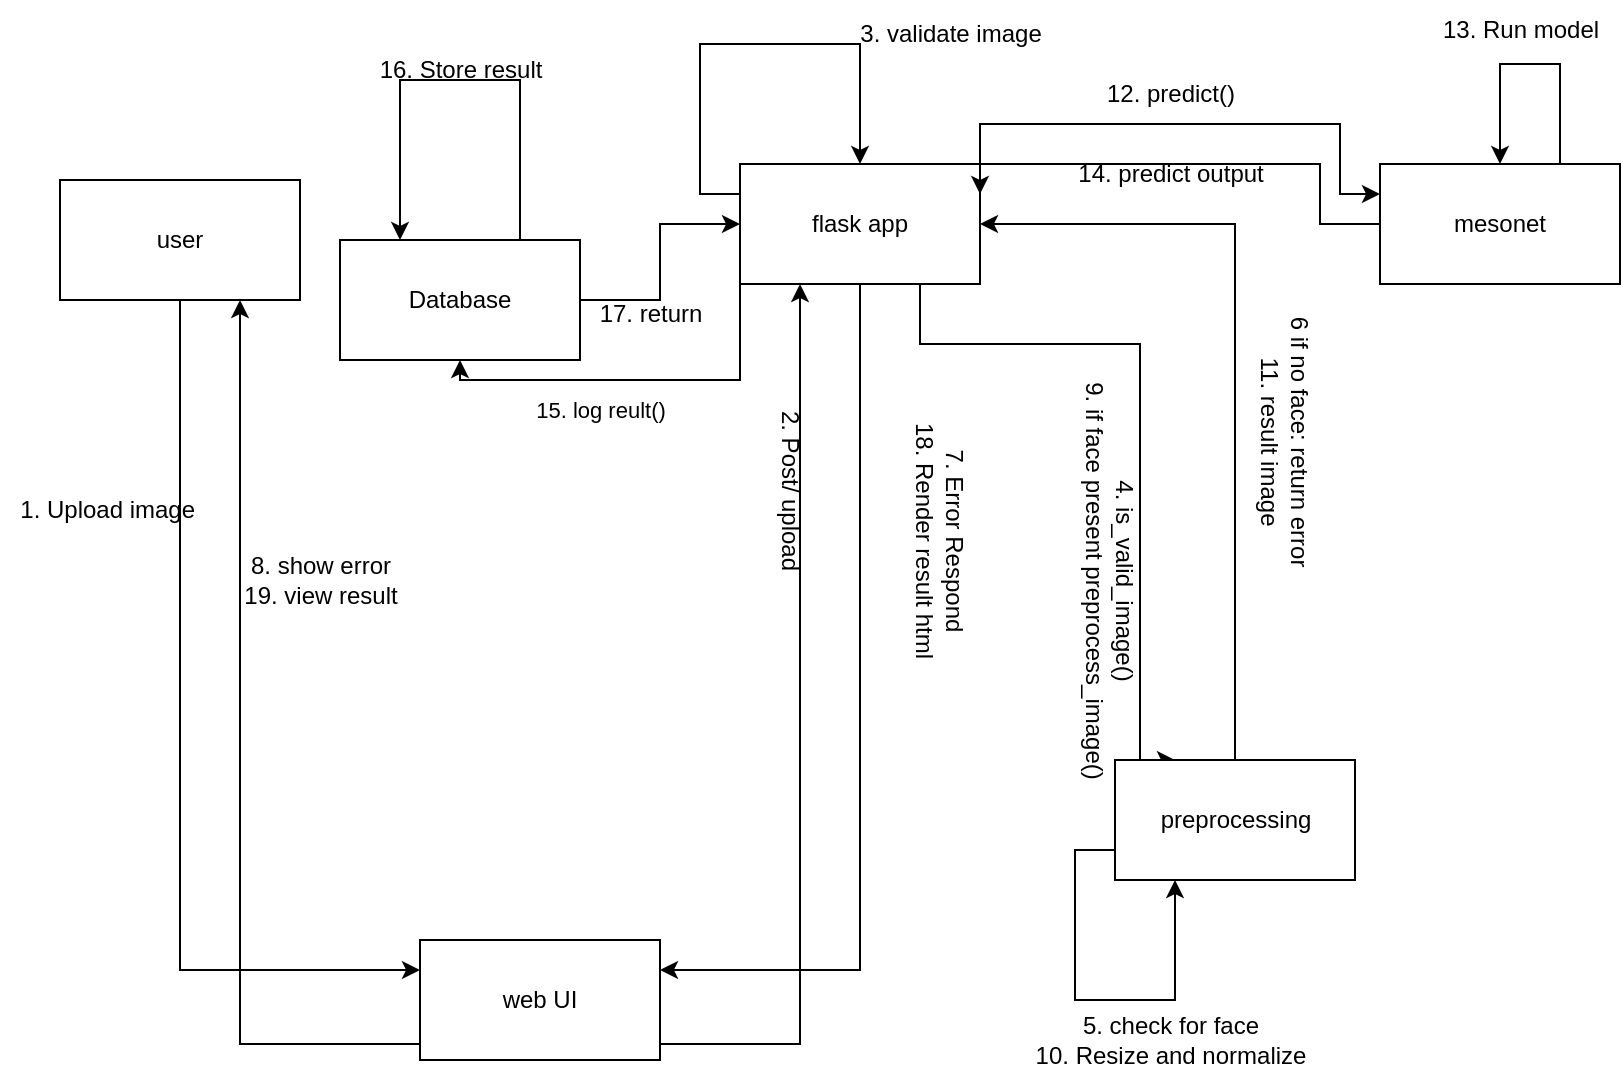 <mxfile version="26.2.15">
  <diagram name="Page-1" id="a0YaeQ-cJHSg9TMM1CO-">
    <mxGraphModel dx="1509" dy="813" grid="1" gridSize="10" guides="1" tooltips="1" connect="1" arrows="1" fold="1" page="1" pageScale="1" pageWidth="850" pageHeight="1100" math="0" shadow="0">
      <root>
        <mxCell id="0" />
        <mxCell id="1" parent="0" />
        <mxCell id="Q1xWWe5gVkU9xOkcU2ef-9" style="edgeStyle=orthogonalEdgeStyle;rounded=0;orthogonalLoop=1;jettySize=auto;html=1;exitX=0.5;exitY=1;exitDx=0;exitDy=0;entryX=0;entryY=0.25;entryDx=0;entryDy=0;" parent="1" source="Q1xWWe5gVkU9xOkcU2ef-1" target="Q1xWWe5gVkU9xOkcU2ef-2" edge="1">
          <mxGeometry relative="1" as="geometry" />
        </mxCell>
        <mxCell id="Q1xWWe5gVkU9xOkcU2ef-1" value="user" style="rounded=0;whiteSpace=wrap;html=1;" parent="1" vertex="1">
          <mxGeometry x="-100" y="420" width="120" height="60" as="geometry" />
        </mxCell>
        <mxCell id="Q1xWWe5gVkU9xOkcU2ef-10" style="edgeStyle=orthogonalEdgeStyle;rounded=0;orthogonalLoop=1;jettySize=auto;html=1;exitX=0.25;exitY=0;exitDx=0;exitDy=0;entryX=0.75;entryY=1;entryDx=0;entryDy=0;" parent="1" source="Q1xWWe5gVkU9xOkcU2ef-2" target="Q1xWWe5gVkU9xOkcU2ef-1" edge="1">
          <mxGeometry relative="1" as="geometry">
            <Array as="points">
              <mxPoint x="100" y="852" />
              <mxPoint y="852" />
            </Array>
          </mxGeometry>
        </mxCell>
        <mxCell id="Q1xWWe5gVkU9xOkcU2ef-11" style="edgeStyle=orthogonalEdgeStyle;rounded=0;orthogonalLoop=1;jettySize=auto;html=1;exitX=0.75;exitY=0;exitDx=0;exitDy=0;entryX=0.25;entryY=1;entryDx=0;entryDy=0;" parent="1" source="Q1xWWe5gVkU9xOkcU2ef-2" target="Q1xWWe5gVkU9xOkcU2ef-3" edge="1">
          <mxGeometry relative="1" as="geometry">
            <Array as="points">
              <mxPoint x="160" y="852" />
              <mxPoint x="270" y="852" />
            </Array>
          </mxGeometry>
        </mxCell>
        <mxCell id="Q1xWWe5gVkU9xOkcU2ef-2" value="web UI" style="rounded=0;whiteSpace=wrap;html=1;" parent="1" vertex="1">
          <mxGeometry x="80" y="800" width="120" height="60" as="geometry" />
        </mxCell>
        <mxCell id="Q1xWWe5gVkU9xOkcU2ef-12" style="edgeStyle=orthogonalEdgeStyle;rounded=0;orthogonalLoop=1;jettySize=auto;html=1;exitX=0.5;exitY=1;exitDx=0;exitDy=0;entryX=1;entryY=0.25;entryDx=0;entryDy=0;" parent="1" source="Q1xWWe5gVkU9xOkcU2ef-3" target="Q1xWWe5gVkU9xOkcU2ef-2" edge="1">
          <mxGeometry relative="1" as="geometry" />
        </mxCell>
        <mxCell id="Q1xWWe5gVkU9xOkcU2ef-13" style="edgeStyle=orthogonalEdgeStyle;rounded=0;orthogonalLoop=1;jettySize=auto;html=1;exitX=0.75;exitY=1;exitDx=0;exitDy=0;entryX=0.25;entryY=0;entryDx=0;entryDy=0;" parent="1" source="Q1xWWe5gVkU9xOkcU2ef-3" target="Q1xWWe5gVkU9xOkcU2ef-4" edge="1">
          <mxGeometry relative="1" as="geometry">
            <Array as="points">
              <mxPoint x="330" y="502" />
              <mxPoint x="440" y="502" />
            </Array>
          </mxGeometry>
        </mxCell>
        <mxCell id="Q1xWWe5gVkU9xOkcU2ef-29" style="edgeStyle=orthogonalEdgeStyle;rounded=0;orthogonalLoop=1;jettySize=auto;html=1;exitX=1;exitY=0;exitDx=0;exitDy=0;entryX=0;entryY=0.25;entryDx=0;entryDy=0;" parent="1" source="Q1xWWe5gVkU9xOkcU2ef-3" target="Q1xWWe5gVkU9xOkcU2ef-5" edge="1">
          <mxGeometry relative="1" as="geometry">
            <Array as="points">
              <mxPoint x="360" y="392" />
              <mxPoint x="540" y="392" />
              <mxPoint x="540" y="427" />
            </Array>
          </mxGeometry>
        </mxCell>
        <mxCell id="Q1xWWe5gVkU9xOkcU2ef-35" style="edgeStyle=orthogonalEdgeStyle;rounded=0;orthogonalLoop=1;jettySize=auto;html=1;exitX=0;exitY=1;exitDx=0;exitDy=0;entryX=0.5;entryY=1;entryDx=0;entryDy=0;" parent="1" source="Q1xWWe5gVkU9xOkcU2ef-3" target="Q1xWWe5gVkU9xOkcU2ef-8" edge="1">
          <mxGeometry relative="1" as="geometry">
            <mxPoint x="205" y="633.0" as="sourcePoint" />
            <Array as="points">
              <mxPoint x="240" y="520" />
              <mxPoint x="100" y="520" />
            </Array>
          </mxGeometry>
        </mxCell>
        <mxCell id="Q1xWWe5gVkU9xOkcU2ef-3" value="flask app" style="rounded=0;whiteSpace=wrap;html=1;" parent="1" vertex="1">
          <mxGeometry x="240" y="412" width="120" height="60" as="geometry" />
        </mxCell>
        <mxCell id="Q1xWWe5gVkU9xOkcU2ef-14" style="edgeStyle=orthogonalEdgeStyle;rounded=0;orthogonalLoop=1;jettySize=auto;html=1;exitX=0.5;exitY=0;exitDx=0;exitDy=0;entryX=1;entryY=0.5;entryDx=0;entryDy=0;" parent="1" source="Q1xWWe5gVkU9xOkcU2ef-4" target="Q1xWWe5gVkU9xOkcU2ef-3" edge="1">
          <mxGeometry relative="1" as="geometry" />
        </mxCell>
        <mxCell id="Q1xWWe5gVkU9xOkcU2ef-4" value="preprocessing" style="rounded=0;whiteSpace=wrap;html=1;" parent="1" vertex="1">
          <mxGeometry x="427.5" y="710" width="120" height="60" as="geometry" />
        </mxCell>
        <mxCell id="Q1xWWe5gVkU9xOkcU2ef-31" style="edgeStyle=orthogonalEdgeStyle;rounded=0;orthogonalLoop=1;jettySize=auto;html=1;exitX=0;exitY=0.5;exitDx=0;exitDy=0;entryX=1;entryY=0.25;entryDx=0;entryDy=0;" parent="1" source="Q1xWWe5gVkU9xOkcU2ef-5" target="Q1xWWe5gVkU9xOkcU2ef-3" edge="1">
          <mxGeometry relative="1" as="geometry">
            <Array as="points">
              <mxPoint x="530" y="442" />
              <mxPoint x="530" y="412" />
              <mxPoint x="360" y="412" />
            </Array>
          </mxGeometry>
        </mxCell>
        <mxCell id="Q1xWWe5gVkU9xOkcU2ef-5" value="mesonet" style="rounded=0;whiteSpace=wrap;html=1;" parent="1" vertex="1">
          <mxGeometry x="560" y="412" width="120" height="60" as="geometry" />
        </mxCell>
        <mxCell id="Q1xWWe5gVkU9xOkcU2ef-36" style="edgeStyle=orthogonalEdgeStyle;rounded=0;orthogonalLoop=1;jettySize=auto;html=1;exitX=1;exitY=0.5;exitDx=0;exitDy=0;entryX=0;entryY=0.5;entryDx=0;entryDy=0;" parent="1" source="Q1xWWe5gVkU9xOkcU2ef-8" target="Q1xWWe5gVkU9xOkcU2ef-3" edge="1">
          <mxGeometry relative="1" as="geometry">
            <mxPoint x="90" y="540" as="sourcePoint" />
            <mxPoint x="260" y="472.0" as="targetPoint" />
          </mxGeometry>
        </mxCell>
        <mxCell id="Q1xWWe5gVkU9xOkcU2ef-8" value="Database" style="rounded=0;whiteSpace=wrap;html=1;" parent="1" vertex="1">
          <mxGeometry x="40" y="450" width="120" height="60" as="geometry" />
        </mxCell>
        <mxCell id="Q1xWWe5gVkU9xOkcU2ef-19" value="1. Upload image&amp;nbsp;" style="text;html=1;align=center;verticalAlign=middle;resizable=0;points=[];autosize=1;strokeColor=none;fillColor=none;" parent="1" vertex="1">
          <mxGeometry x="-130" y="570" width="110" height="30" as="geometry" />
        </mxCell>
        <mxCell id="Q1xWWe5gVkU9xOkcU2ef-20" value="8. show error&lt;div&gt;19. view result&lt;/div&gt;" style="text;html=1;align=center;verticalAlign=middle;resizable=0;points=[];autosize=1;strokeColor=none;fillColor=none;" parent="1" vertex="1">
          <mxGeometry x="-20" y="600" width="100" height="40" as="geometry" />
        </mxCell>
        <mxCell id="Q1xWWe5gVkU9xOkcU2ef-21" value="2. Post/ upload" style="text;html=1;align=center;verticalAlign=middle;resizable=0;points=[];autosize=1;strokeColor=none;fillColor=none;rotation=90;" parent="1" vertex="1">
          <mxGeometry x="215" y="560" width="100" height="30" as="geometry" />
        </mxCell>
        <mxCell id="Q1xWWe5gVkU9xOkcU2ef-22" value="7. Error Respond&lt;div&gt;18. Render result html&lt;/div&gt;" style="text;html=1;align=center;verticalAlign=middle;resizable=0;points=[];autosize=1;strokeColor=none;fillColor=none;rotation=90;" parent="1" vertex="1">
          <mxGeometry x="270" y="580" width="140" height="40" as="geometry" />
        </mxCell>
        <mxCell id="Q1xWWe5gVkU9xOkcU2ef-23" value="4. is_valid_image()&lt;div&gt;9. if face present preprocess_image()&lt;/div&gt;" style="text;html=1;align=center;verticalAlign=middle;resizable=0;points=[];autosize=1;strokeColor=none;fillColor=none;rotation=90;" parent="1" vertex="1">
          <mxGeometry x="315" y="600" width="220" height="40" as="geometry" />
        </mxCell>
        <mxCell id="Q1xWWe5gVkU9xOkcU2ef-24" value="6 if no face: return error&lt;div&gt;11. result image&lt;/div&gt;" style="text;html=1;align=center;verticalAlign=middle;resizable=0;points=[];autosize=1;strokeColor=none;fillColor=none;rotation=90;" parent="1" vertex="1">
          <mxGeometry x="437.5" y="530" width="150" height="40" as="geometry" />
        </mxCell>
        <mxCell id="Q1xWWe5gVkU9xOkcU2ef-25" style="edgeStyle=orthogonalEdgeStyle;rounded=0;orthogonalLoop=1;jettySize=auto;html=1;exitX=0;exitY=0.25;exitDx=0;exitDy=0;entryX=0.5;entryY=0;entryDx=0;entryDy=0;" parent="1" source="Q1xWWe5gVkU9xOkcU2ef-3" target="Q1xWWe5gVkU9xOkcU2ef-3" edge="1">
          <mxGeometry relative="1" as="geometry">
            <Array as="points">
              <mxPoint x="220" y="427" />
              <mxPoint x="220" y="352" />
              <mxPoint x="300" y="352" />
            </Array>
          </mxGeometry>
        </mxCell>
        <mxCell id="Q1xWWe5gVkU9xOkcU2ef-26" value="3. validate image" style="text;html=1;align=center;verticalAlign=middle;resizable=0;points=[];autosize=1;strokeColor=none;fillColor=none;" parent="1" vertex="1">
          <mxGeometry x="290" y="332" width="110" height="30" as="geometry" />
        </mxCell>
        <mxCell id="Q1xWWe5gVkU9xOkcU2ef-27" style="edgeStyle=orthogonalEdgeStyle;rounded=0;orthogonalLoop=1;jettySize=auto;html=1;exitX=0;exitY=0.75;exitDx=0;exitDy=0;entryX=0.25;entryY=1;entryDx=0;entryDy=0;" parent="1" source="Q1xWWe5gVkU9xOkcU2ef-4" target="Q1xWWe5gVkU9xOkcU2ef-4" edge="1">
          <mxGeometry relative="1" as="geometry">
            <Array as="points">
              <mxPoint x="407.5" y="755" />
              <mxPoint x="407.5" y="830" />
              <mxPoint x="457.5" y="830" />
            </Array>
          </mxGeometry>
        </mxCell>
        <mxCell id="Q1xWWe5gVkU9xOkcU2ef-28" value="5. check for face&lt;div&gt;10. Resize and normalize&lt;/div&gt;" style="text;html=1;align=center;verticalAlign=middle;resizable=0;points=[];autosize=1;strokeColor=none;fillColor=none;" parent="1" vertex="1">
          <mxGeometry x="375" y="830" width="160" height="40" as="geometry" />
        </mxCell>
        <mxCell id="Q1xWWe5gVkU9xOkcU2ef-30" value="12. predict()" style="text;html=1;align=center;verticalAlign=middle;resizable=0;points=[];autosize=1;strokeColor=none;fillColor=none;" parent="1" vertex="1">
          <mxGeometry x="410" y="362" width="90" height="30" as="geometry" />
        </mxCell>
        <mxCell id="Q1xWWe5gVkU9xOkcU2ef-32" value="14. predict output" style="text;html=1;align=center;verticalAlign=middle;resizable=0;points=[];autosize=1;strokeColor=none;fillColor=none;" parent="1" vertex="1">
          <mxGeometry x="395" y="402" width="120" height="30" as="geometry" />
        </mxCell>
        <mxCell id="Q1xWWe5gVkU9xOkcU2ef-33" style="edgeStyle=orthogonalEdgeStyle;rounded=0;orthogonalLoop=1;jettySize=auto;html=1;exitX=0.75;exitY=0;exitDx=0;exitDy=0;entryX=0.5;entryY=0;entryDx=0;entryDy=0;" parent="1" source="Q1xWWe5gVkU9xOkcU2ef-5" target="Q1xWWe5gVkU9xOkcU2ef-5" edge="1">
          <mxGeometry relative="1" as="geometry">
            <Array as="points">
              <mxPoint x="650" y="362" />
              <mxPoint x="620" y="362" />
            </Array>
          </mxGeometry>
        </mxCell>
        <mxCell id="Q1xWWe5gVkU9xOkcU2ef-34" value="13. Run model" style="text;html=1;align=center;verticalAlign=middle;resizable=0;points=[];autosize=1;strokeColor=none;fillColor=none;" parent="1" vertex="1">
          <mxGeometry x="580" y="330" width="100" height="30" as="geometry" />
        </mxCell>
        <mxCell id="Q1xWWe5gVkU9xOkcU2ef-38" value="&lt;span style=&quot;font-size: 11px; background-color: rgb(255, 255, 255);&quot;&gt;15. log reult()&lt;/span&gt;" style="text;html=1;align=center;verticalAlign=middle;resizable=0;points=[];autosize=1;strokeColor=none;fillColor=none;rotation=0;" parent="1" vertex="1">
          <mxGeometry x="125" y="520" width="90" height="30" as="geometry" />
        </mxCell>
        <mxCell id="Q1xWWe5gVkU9xOkcU2ef-39" value="17. return" style="text;html=1;align=center;verticalAlign=middle;resizable=0;points=[];autosize=1;strokeColor=none;fillColor=none;rotation=0;" parent="1" vertex="1">
          <mxGeometry x="160" y="472" width="70" height="30" as="geometry" />
        </mxCell>
        <mxCell id="Q1xWWe5gVkU9xOkcU2ef-40" style="edgeStyle=orthogonalEdgeStyle;rounded=0;orthogonalLoop=1;jettySize=auto;html=1;entryX=0.25;entryY=0;entryDx=0;entryDy=0;exitX=0.75;exitY=0;exitDx=0;exitDy=0;" parent="1" source="Q1xWWe5gVkU9xOkcU2ef-8" target="Q1xWWe5gVkU9xOkcU2ef-8" edge="1">
          <mxGeometry relative="1" as="geometry">
            <mxPoint x="110" y="370" as="sourcePoint" />
            <Array as="points">
              <mxPoint x="130" y="370" />
              <mxPoint x="70" y="370" />
            </Array>
          </mxGeometry>
        </mxCell>
        <mxCell id="Q1xWWe5gVkU9xOkcU2ef-41" value="16. Store result" style="text;html=1;align=center;verticalAlign=middle;resizable=0;points=[];autosize=1;strokeColor=none;fillColor=none;" parent="1" vertex="1">
          <mxGeometry x="50" y="350" width="100" height="30" as="geometry" />
        </mxCell>
      </root>
    </mxGraphModel>
  </diagram>
</mxfile>
